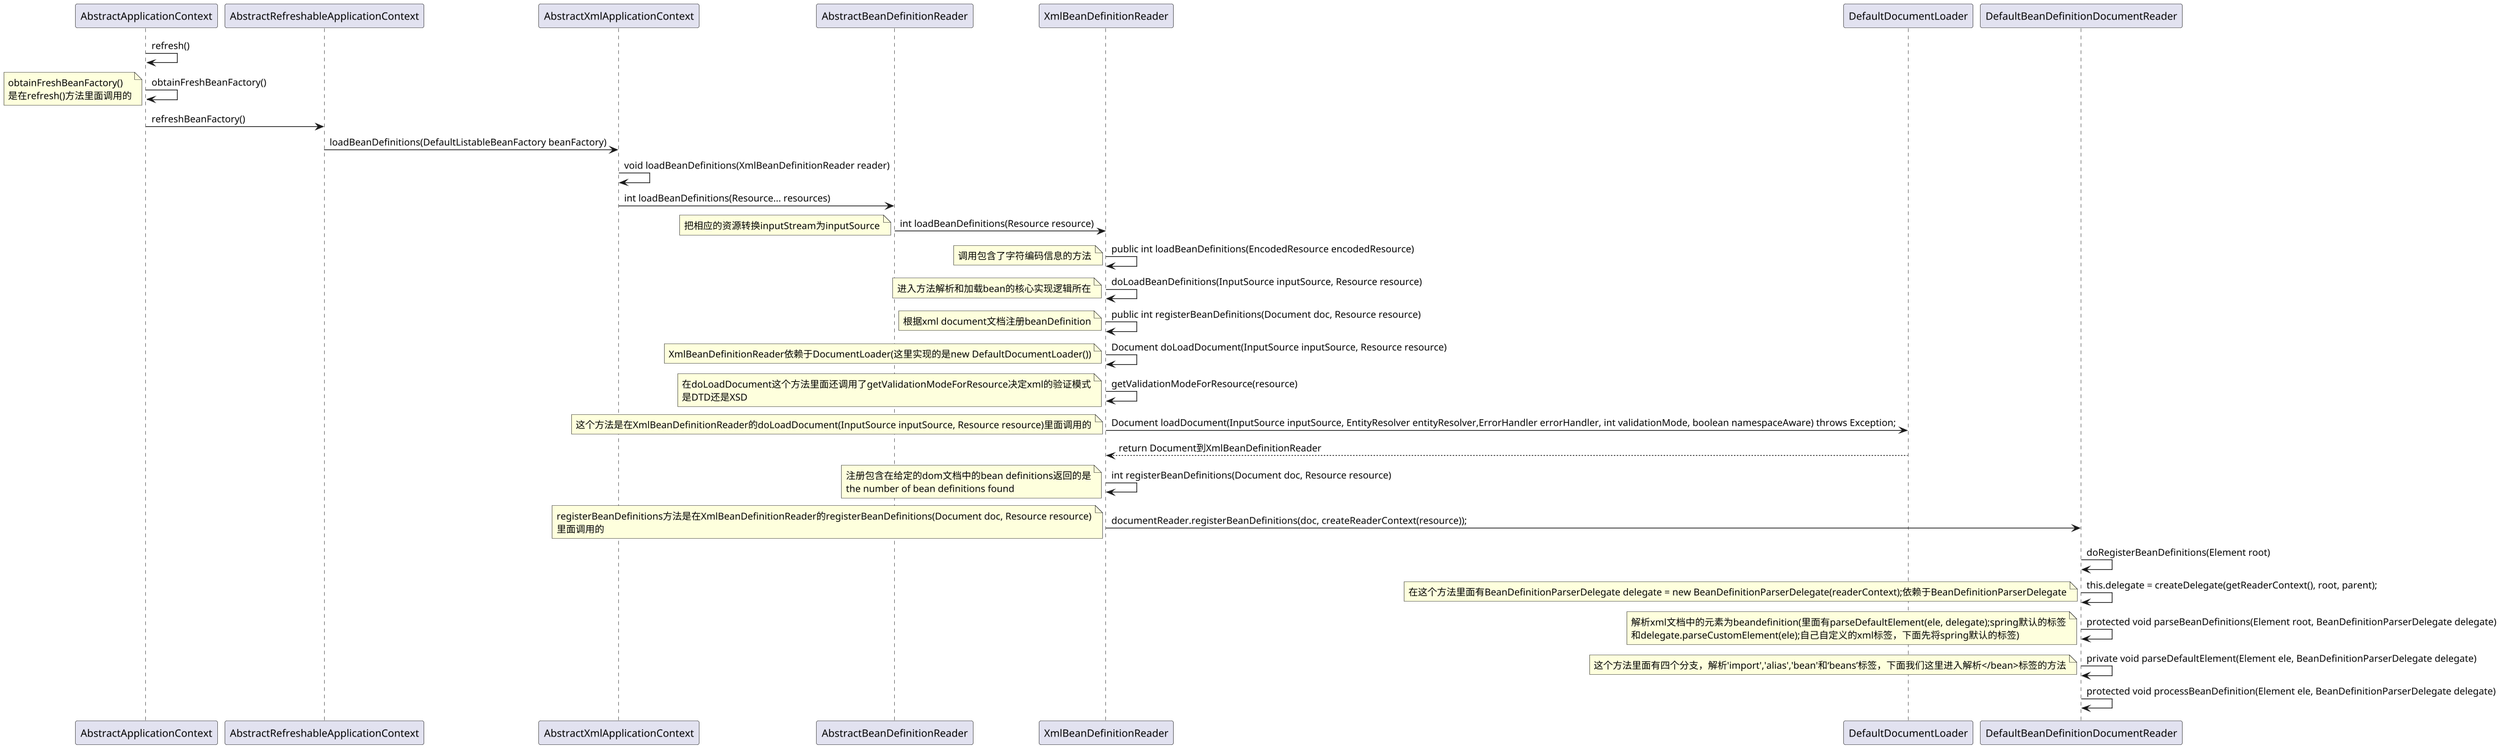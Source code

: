 @startuml
scale 1.2
AbstractApplicationContext -> AbstractApplicationContext: refresh()
AbstractApplicationContext -> AbstractApplicationContext: obtainFreshBeanFactory()
note left: obtainFreshBeanFactory()\n是在refresh()方法里面调用的
/'AbstractApplicationContext -> AbstractApplicationContext: refreshBeanFactory()'/
/'note left: refreshBeanFactory()\n是在obtainFreshBeanFactory()方法里面调用的\n同时是一个抽象方法，需要调用其子类'/
AbstractApplicationContext -> AbstractRefreshableApplicationContext: refreshBeanFactory()
/'AbstractRefreshableApplicationContext -> AbstractRefreshableApplicationContext: loadBeanDefinitions(DefaultListableBeanFactory beanFactory)'/
/'note left: loadBeanDefinitions(DefaultListableBeanFactory beanFactory)\n是在refreshBeanFactory()方法里面调用的\n同时是一个抽象方法，需要调用其子类'/
AbstractRefreshableApplicationContext -> AbstractXmlApplicationContext: loadBeanDefinitions(DefaultListableBeanFactory beanFactory)
AbstractXmlApplicationContext -> AbstractXmlApplicationContext: void loadBeanDefinitions(XmlBeanDefinitionReader reader)
AbstractXmlApplicationContext -> AbstractBeanDefinitionReader: int loadBeanDefinitions(Resource... resources)
AbstractBeanDefinitionReader -> XmlBeanDefinitionReader: int loadBeanDefinitions(Resource resource)
note left: 把相应的资源转换inputStream为inputSource
XmlBeanDefinitionReader -> XmlBeanDefinitionReader: public int loadBeanDefinitions(EncodedResource encodedResource)
note left: 调用包含了字符编码信息的方法
XmlBeanDefinitionReader -> XmlBeanDefinitionReader: doLoadBeanDefinitions(InputSource inputSource, Resource resource)
note left: 进入方法解析和加载bean的核心实现逻辑所在
XmlBeanDefinitionReader -> XmlBeanDefinitionReader: public int registerBeanDefinitions(Document doc, Resource resource)
note left: 根据xml document文档注册beanDefinition
XmlBeanDefinitionReader -> XmlBeanDefinitionReader: Document doLoadDocument(InputSource inputSource, Resource resource)
note left: XmlBeanDefinitionReader依赖于DocumentLoader(这里实现的是new DefaultDocumentLoader())
XmlBeanDefinitionReader -> XmlBeanDefinitionReader: getValidationModeForResource(resource)
note left: 在doLoadDocument这个方法里面还调用了getValidationModeForResource决定xml的验证模式\n是DTD还是XSD
XmlBeanDefinitionReader -> DefaultDocumentLoader: Document loadDocument(InputSource inputSource, EntityResolver entityResolver,ErrorHandler errorHandler, int validationMode, boolean namespaceAware) throws Exception;
note left: 这个方法是在XmlBeanDefinitionReader的doLoadDocument(InputSource inputSource, Resource resource)里面调用的
DefaultDocumentLoader --> XmlBeanDefinitionReader: return Document到XmlBeanDefinitionReader
XmlBeanDefinitionReader -> XmlBeanDefinitionReader: int registerBeanDefinitions(Document doc, Resource resource)
note left: 注册包含在给定的dom文档中的bean definitions返回的是\nthe number of bean definitions found
XmlBeanDefinitionReader -> DefaultBeanDefinitionDocumentReader: documentReader.registerBeanDefinitions(doc, createReaderContext(resource));
note left: registerBeanDefinitions方法是在XmlBeanDefinitionReader的registerBeanDefinitions(Document doc, Resource resource)\n里面调用的
/'DefaultBeanDefinitionDocumentReader --> XmlBeanDefinitionReader: return注册的bean definition数量'/
DefaultBeanDefinitionDocumentReader -> DefaultBeanDefinitionDocumentReader: doRegisterBeanDefinitions(Element root)
DefaultBeanDefinitionDocumentReader -> DefaultBeanDefinitionDocumentReader: this.delegate = createDelegate(getReaderContext(), root, parent);
note left: 在这个方法里面有BeanDefinitionParserDelegate delegate = new BeanDefinitionParserDelegate(readerContext);依赖于BeanDefinitionParserDelegate
DefaultBeanDefinitionDocumentReader -> DefaultBeanDefinitionDocumentReader: protected void parseBeanDefinitions(Element root, BeanDefinitionParserDelegate delegate)
note left: 解析xml文档中的元素为beandefinition(里面有parseDefaultElement(ele, delegate);spring默认的标签\n和delegate.parseCustomElement(ele);自己自定义的xml标签，下面先将spring默认的标签)
DefaultBeanDefinitionDocumentReader -> DefaultBeanDefinitionDocumentReader: private void parseDefaultElement(Element ele, BeanDefinitionParserDelegate delegate)
note left: 这个方法里面有四个分支，解析'import','alias','bean'和‘beans’标签，下面我们这里进入解析</bean>标签的方法
DefaultBeanDefinitionDocumentReader -> DefaultBeanDefinitionDocumentReader: protected void processBeanDefinition(Element ele, BeanDefinitionParserDelegate delegate)
@enduml